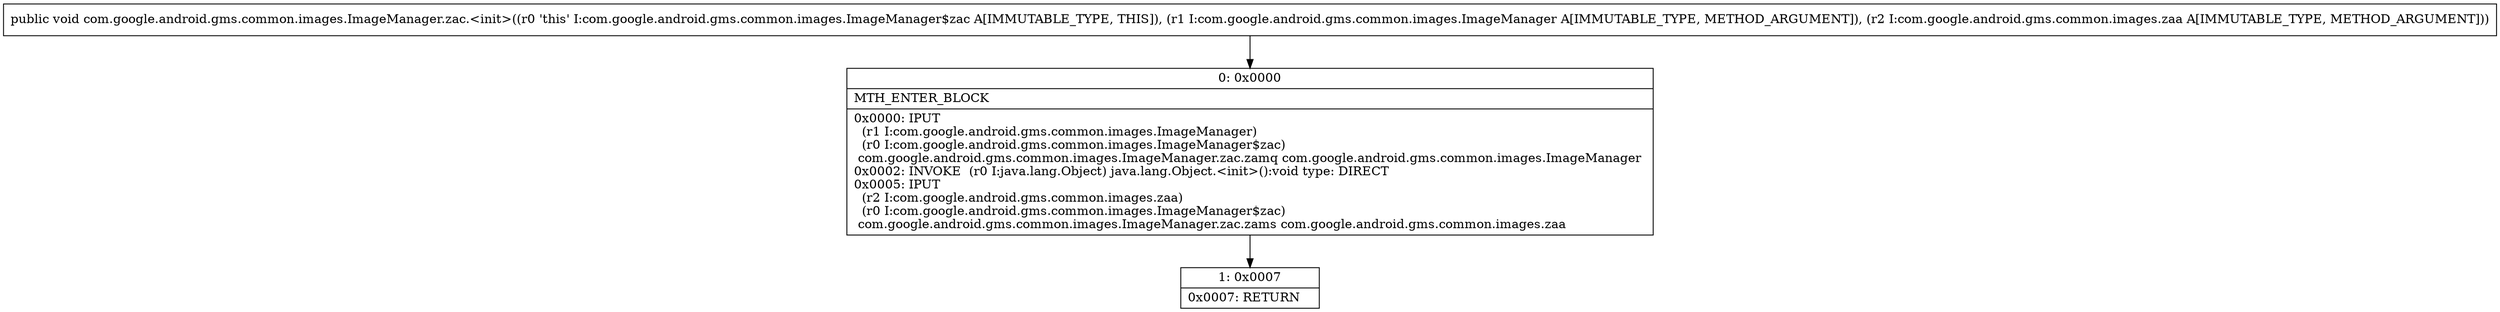 digraph "CFG forcom.google.android.gms.common.images.ImageManager.zac.\<init\>(Lcom\/google\/android\/gms\/common\/images\/ImageManager;Lcom\/google\/android\/gms\/common\/images\/zaa;)V" {
Node_0 [shape=record,label="{0\:\ 0x0000|MTH_ENTER_BLOCK\l|0x0000: IPUT  \l  (r1 I:com.google.android.gms.common.images.ImageManager)\l  (r0 I:com.google.android.gms.common.images.ImageManager$zac)\l com.google.android.gms.common.images.ImageManager.zac.zamq com.google.android.gms.common.images.ImageManager \l0x0002: INVOKE  (r0 I:java.lang.Object) java.lang.Object.\<init\>():void type: DIRECT \l0x0005: IPUT  \l  (r2 I:com.google.android.gms.common.images.zaa)\l  (r0 I:com.google.android.gms.common.images.ImageManager$zac)\l com.google.android.gms.common.images.ImageManager.zac.zams com.google.android.gms.common.images.zaa \l}"];
Node_1 [shape=record,label="{1\:\ 0x0007|0x0007: RETURN   \l}"];
MethodNode[shape=record,label="{public void com.google.android.gms.common.images.ImageManager.zac.\<init\>((r0 'this' I:com.google.android.gms.common.images.ImageManager$zac A[IMMUTABLE_TYPE, THIS]), (r1 I:com.google.android.gms.common.images.ImageManager A[IMMUTABLE_TYPE, METHOD_ARGUMENT]), (r2 I:com.google.android.gms.common.images.zaa A[IMMUTABLE_TYPE, METHOD_ARGUMENT])) }"];
MethodNode -> Node_0;
Node_0 -> Node_1;
}

